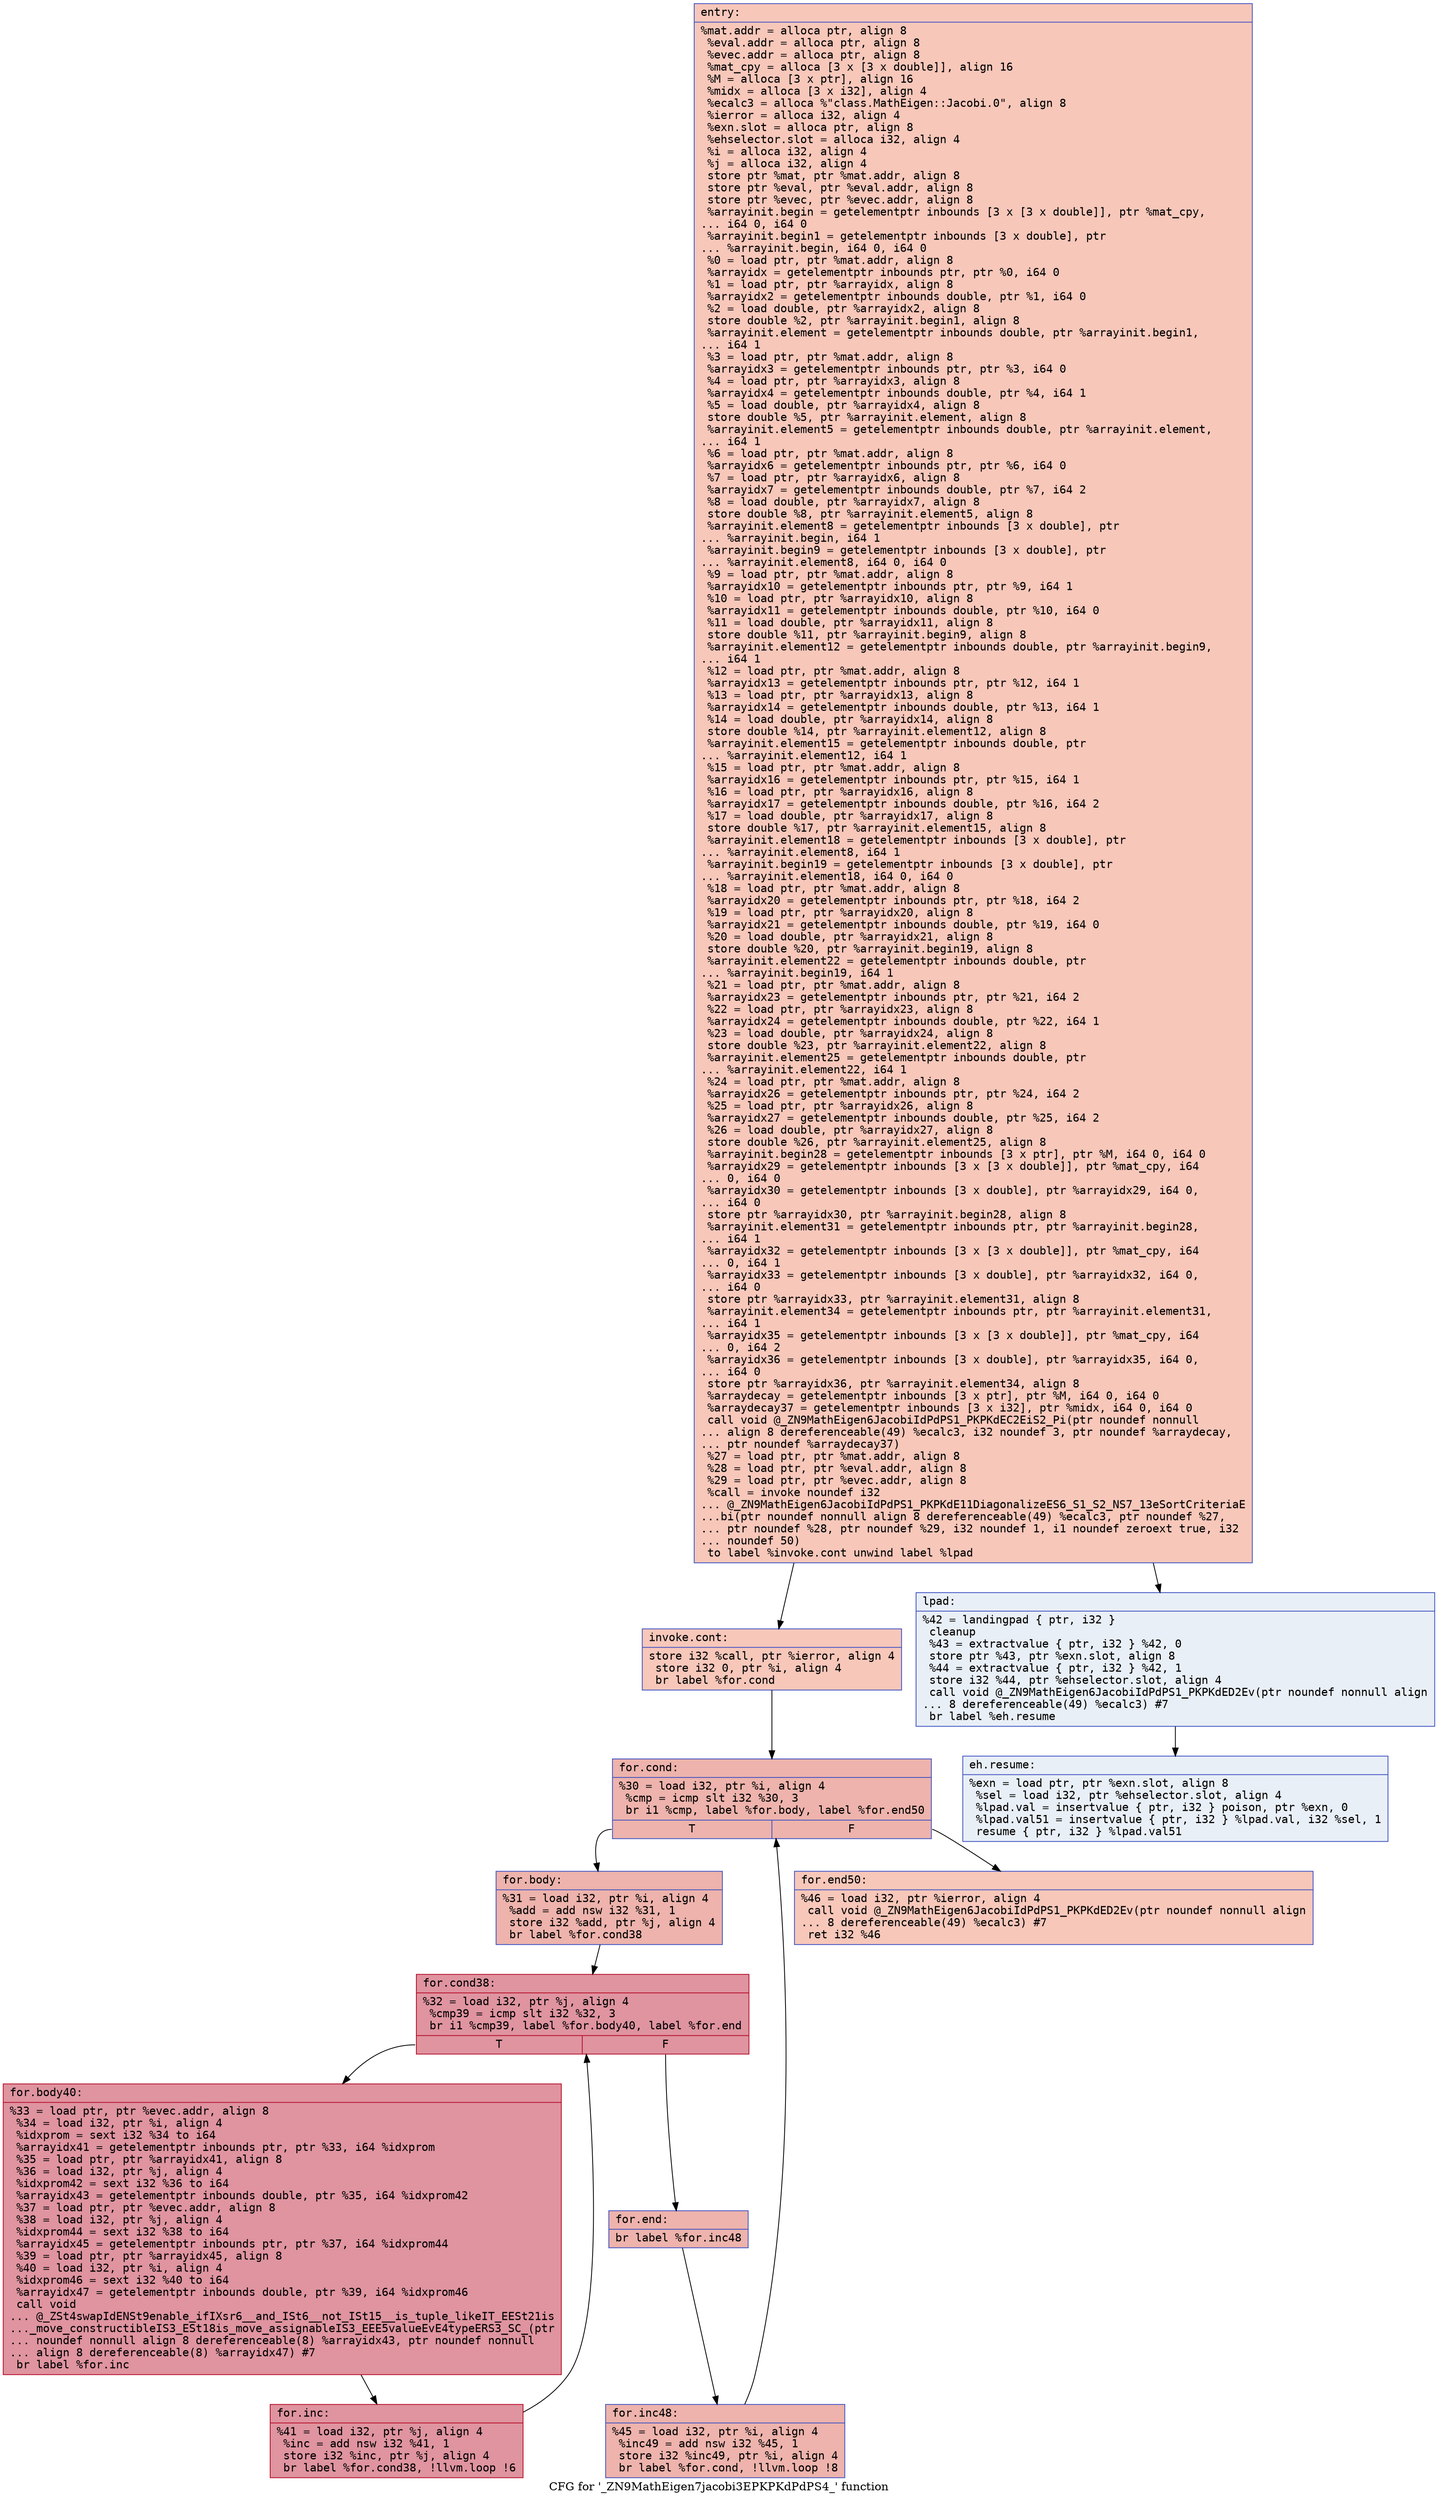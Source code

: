 digraph "CFG for '_ZN9MathEigen7jacobi3EPKPKdPdPS4_' function" {
	label="CFG for '_ZN9MathEigen7jacobi3EPKPKdPdPS4_' function";

	Node0x5600924533a0 [shape=record,color="#3d50c3ff", style=filled, fillcolor="#ec7f6370" fontname="Courier",label="{entry:\l|  %mat.addr = alloca ptr, align 8\l  %eval.addr = alloca ptr, align 8\l  %evec.addr = alloca ptr, align 8\l  %mat_cpy = alloca [3 x [3 x double]], align 16\l  %M = alloca [3 x ptr], align 16\l  %midx = alloca [3 x i32], align 4\l  %ecalc3 = alloca %\"class.MathEigen::Jacobi.0\", align 8\l  %ierror = alloca i32, align 4\l  %exn.slot = alloca ptr, align 8\l  %ehselector.slot = alloca i32, align 4\l  %i = alloca i32, align 4\l  %j = alloca i32, align 4\l  store ptr %mat, ptr %mat.addr, align 8\l  store ptr %eval, ptr %eval.addr, align 8\l  store ptr %evec, ptr %evec.addr, align 8\l  %arrayinit.begin = getelementptr inbounds [3 x [3 x double]], ptr %mat_cpy,\l... i64 0, i64 0\l  %arrayinit.begin1 = getelementptr inbounds [3 x double], ptr\l... %arrayinit.begin, i64 0, i64 0\l  %0 = load ptr, ptr %mat.addr, align 8\l  %arrayidx = getelementptr inbounds ptr, ptr %0, i64 0\l  %1 = load ptr, ptr %arrayidx, align 8\l  %arrayidx2 = getelementptr inbounds double, ptr %1, i64 0\l  %2 = load double, ptr %arrayidx2, align 8\l  store double %2, ptr %arrayinit.begin1, align 8\l  %arrayinit.element = getelementptr inbounds double, ptr %arrayinit.begin1,\l... i64 1\l  %3 = load ptr, ptr %mat.addr, align 8\l  %arrayidx3 = getelementptr inbounds ptr, ptr %3, i64 0\l  %4 = load ptr, ptr %arrayidx3, align 8\l  %arrayidx4 = getelementptr inbounds double, ptr %4, i64 1\l  %5 = load double, ptr %arrayidx4, align 8\l  store double %5, ptr %arrayinit.element, align 8\l  %arrayinit.element5 = getelementptr inbounds double, ptr %arrayinit.element,\l... i64 1\l  %6 = load ptr, ptr %mat.addr, align 8\l  %arrayidx6 = getelementptr inbounds ptr, ptr %6, i64 0\l  %7 = load ptr, ptr %arrayidx6, align 8\l  %arrayidx7 = getelementptr inbounds double, ptr %7, i64 2\l  %8 = load double, ptr %arrayidx7, align 8\l  store double %8, ptr %arrayinit.element5, align 8\l  %arrayinit.element8 = getelementptr inbounds [3 x double], ptr\l... %arrayinit.begin, i64 1\l  %arrayinit.begin9 = getelementptr inbounds [3 x double], ptr\l... %arrayinit.element8, i64 0, i64 0\l  %9 = load ptr, ptr %mat.addr, align 8\l  %arrayidx10 = getelementptr inbounds ptr, ptr %9, i64 1\l  %10 = load ptr, ptr %arrayidx10, align 8\l  %arrayidx11 = getelementptr inbounds double, ptr %10, i64 0\l  %11 = load double, ptr %arrayidx11, align 8\l  store double %11, ptr %arrayinit.begin9, align 8\l  %arrayinit.element12 = getelementptr inbounds double, ptr %arrayinit.begin9,\l... i64 1\l  %12 = load ptr, ptr %mat.addr, align 8\l  %arrayidx13 = getelementptr inbounds ptr, ptr %12, i64 1\l  %13 = load ptr, ptr %arrayidx13, align 8\l  %arrayidx14 = getelementptr inbounds double, ptr %13, i64 1\l  %14 = load double, ptr %arrayidx14, align 8\l  store double %14, ptr %arrayinit.element12, align 8\l  %arrayinit.element15 = getelementptr inbounds double, ptr\l... %arrayinit.element12, i64 1\l  %15 = load ptr, ptr %mat.addr, align 8\l  %arrayidx16 = getelementptr inbounds ptr, ptr %15, i64 1\l  %16 = load ptr, ptr %arrayidx16, align 8\l  %arrayidx17 = getelementptr inbounds double, ptr %16, i64 2\l  %17 = load double, ptr %arrayidx17, align 8\l  store double %17, ptr %arrayinit.element15, align 8\l  %arrayinit.element18 = getelementptr inbounds [3 x double], ptr\l... %arrayinit.element8, i64 1\l  %arrayinit.begin19 = getelementptr inbounds [3 x double], ptr\l... %arrayinit.element18, i64 0, i64 0\l  %18 = load ptr, ptr %mat.addr, align 8\l  %arrayidx20 = getelementptr inbounds ptr, ptr %18, i64 2\l  %19 = load ptr, ptr %arrayidx20, align 8\l  %arrayidx21 = getelementptr inbounds double, ptr %19, i64 0\l  %20 = load double, ptr %arrayidx21, align 8\l  store double %20, ptr %arrayinit.begin19, align 8\l  %arrayinit.element22 = getelementptr inbounds double, ptr\l... %arrayinit.begin19, i64 1\l  %21 = load ptr, ptr %mat.addr, align 8\l  %arrayidx23 = getelementptr inbounds ptr, ptr %21, i64 2\l  %22 = load ptr, ptr %arrayidx23, align 8\l  %arrayidx24 = getelementptr inbounds double, ptr %22, i64 1\l  %23 = load double, ptr %arrayidx24, align 8\l  store double %23, ptr %arrayinit.element22, align 8\l  %arrayinit.element25 = getelementptr inbounds double, ptr\l... %arrayinit.element22, i64 1\l  %24 = load ptr, ptr %mat.addr, align 8\l  %arrayidx26 = getelementptr inbounds ptr, ptr %24, i64 2\l  %25 = load ptr, ptr %arrayidx26, align 8\l  %arrayidx27 = getelementptr inbounds double, ptr %25, i64 2\l  %26 = load double, ptr %arrayidx27, align 8\l  store double %26, ptr %arrayinit.element25, align 8\l  %arrayinit.begin28 = getelementptr inbounds [3 x ptr], ptr %M, i64 0, i64 0\l  %arrayidx29 = getelementptr inbounds [3 x [3 x double]], ptr %mat_cpy, i64\l... 0, i64 0\l  %arrayidx30 = getelementptr inbounds [3 x double], ptr %arrayidx29, i64 0,\l... i64 0\l  store ptr %arrayidx30, ptr %arrayinit.begin28, align 8\l  %arrayinit.element31 = getelementptr inbounds ptr, ptr %arrayinit.begin28,\l... i64 1\l  %arrayidx32 = getelementptr inbounds [3 x [3 x double]], ptr %mat_cpy, i64\l... 0, i64 1\l  %arrayidx33 = getelementptr inbounds [3 x double], ptr %arrayidx32, i64 0,\l... i64 0\l  store ptr %arrayidx33, ptr %arrayinit.element31, align 8\l  %arrayinit.element34 = getelementptr inbounds ptr, ptr %arrayinit.element31,\l... i64 1\l  %arrayidx35 = getelementptr inbounds [3 x [3 x double]], ptr %mat_cpy, i64\l... 0, i64 2\l  %arrayidx36 = getelementptr inbounds [3 x double], ptr %arrayidx35, i64 0,\l... i64 0\l  store ptr %arrayidx36, ptr %arrayinit.element34, align 8\l  %arraydecay = getelementptr inbounds [3 x ptr], ptr %M, i64 0, i64 0\l  %arraydecay37 = getelementptr inbounds [3 x i32], ptr %midx, i64 0, i64 0\l  call void @_ZN9MathEigen6JacobiIdPdPS1_PKPKdEC2EiS2_Pi(ptr noundef nonnull\l... align 8 dereferenceable(49) %ecalc3, i32 noundef 3, ptr noundef %arraydecay,\l... ptr noundef %arraydecay37)\l  %27 = load ptr, ptr %mat.addr, align 8\l  %28 = load ptr, ptr %eval.addr, align 8\l  %29 = load ptr, ptr %evec.addr, align 8\l  %call = invoke noundef i32\l... @_ZN9MathEigen6JacobiIdPdPS1_PKPKdE11DiagonalizeES6_S1_S2_NS7_13eSortCriteriaE\l...bi(ptr noundef nonnull align 8 dereferenceable(49) %ecalc3, ptr noundef %27,\l... ptr noundef %28, ptr noundef %29, i32 noundef 1, i1 noundef zeroext true, i32\l... noundef 50)\l          to label %invoke.cont unwind label %lpad\l}"];
	Node0x5600924533a0 -> Node0x5600924584a0[tooltip="entry -> invoke.cont\nProbability 100.00%" ];
	Node0x5600924533a0 -> Node0x560092458550[tooltip="entry -> lpad\nProbability 0.00%" ];
	Node0x5600924584a0 [shape=record,color="#3d50c3ff", style=filled, fillcolor="#ec7f6370" fontname="Courier",label="{invoke.cont:\l|  store i32 %call, ptr %ierror, align 4\l  store i32 0, ptr %i, align 4\l  br label %for.cond\l}"];
	Node0x5600924584a0 -> Node0x5600924589b0[tooltip="invoke.cont -> for.cond\nProbability 100.00%" ];
	Node0x5600924589b0 [shape=record,color="#3d50c3ff", style=filled, fillcolor="#d6524470" fontname="Courier",label="{for.cond:\l|  %30 = load i32, ptr %i, align 4\l  %cmp = icmp slt i32 %30, 3\l  br i1 %cmp, label %for.body, label %for.end50\l|{<s0>T|<s1>F}}"];
	Node0x5600924589b0:s0 -> Node0x560092458af0[tooltip="for.cond -> for.body\nProbability 96.88%" ];
	Node0x5600924589b0:s1 -> Node0x560092458b40[tooltip="for.cond -> for.end50\nProbability 3.12%" ];
	Node0x560092458af0 [shape=record,color="#3d50c3ff", style=filled, fillcolor="#d6524470" fontname="Courier",label="{for.body:\l|  %31 = load i32, ptr %i, align 4\l  %add = add nsw i32 %31, 1\l  store i32 %add, ptr %j, align 4\l  br label %for.cond38\l}"];
	Node0x560092458af0 -> Node0x560092458d90[tooltip="for.body -> for.cond38\nProbability 100.00%" ];
	Node0x560092458d90 [shape=record,color="#b70d28ff", style=filled, fillcolor="#b70d2870" fontname="Courier",label="{for.cond38:\l|  %32 = load i32, ptr %j, align 4\l  %cmp39 = icmp slt i32 %32, 3\l  br i1 %cmp39, label %for.body40, label %for.end\l|{<s0>T|<s1>F}}"];
	Node0x560092458d90:s0 -> Node0x560092458fb0[tooltip="for.cond38 -> for.body40\nProbability 96.88%" ];
	Node0x560092458d90:s1 -> Node0x560092459030[tooltip="for.cond38 -> for.end\nProbability 3.12%" ];
	Node0x560092458fb0 [shape=record,color="#b70d28ff", style=filled, fillcolor="#b70d2870" fontname="Courier",label="{for.body40:\l|  %33 = load ptr, ptr %evec.addr, align 8\l  %34 = load i32, ptr %i, align 4\l  %idxprom = sext i32 %34 to i64\l  %arrayidx41 = getelementptr inbounds ptr, ptr %33, i64 %idxprom\l  %35 = load ptr, ptr %arrayidx41, align 8\l  %36 = load i32, ptr %j, align 4\l  %idxprom42 = sext i32 %36 to i64\l  %arrayidx43 = getelementptr inbounds double, ptr %35, i64 %idxprom42\l  %37 = load ptr, ptr %evec.addr, align 8\l  %38 = load i32, ptr %j, align 4\l  %idxprom44 = sext i32 %38 to i64\l  %arrayidx45 = getelementptr inbounds ptr, ptr %37, i64 %idxprom44\l  %39 = load ptr, ptr %arrayidx45, align 8\l  %40 = load i32, ptr %i, align 4\l  %idxprom46 = sext i32 %40 to i64\l  %arrayidx47 = getelementptr inbounds double, ptr %39, i64 %idxprom46\l  call void\l... @_ZSt4swapIdENSt9enable_ifIXsr6__and_ISt6__not_ISt15__is_tuple_likeIT_EESt21is\l..._move_constructibleIS3_ESt18is_move_assignableIS3_EEE5valueEvE4typeERS3_SC_(ptr\l... noundef nonnull align 8 dereferenceable(8) %arrayidx43, ptr noundef nonnull\l... align 8 dereferenceable(8) %arrayidx47) #7\l  br label %for.inc\l}"];
	Node0x560092458fb0 -> Node0x560092459d80[tooltip="for.body40 -> for.inc\nProbability 100.00%" ];
	Node0x560092459d80 [shape=record,color="#b70d28ff", style=filled, fillcolor="#b70d2870" fontname="Courier",label="{for.inc:\l|  %41 = load i32, ptr %j, align 4\l  %inc = add nsw i32 %41, 1\l  store i32 %inc, ptr %j, align 4\l  br label %for.cond38, !llvm.loop !6\l}"];
	Node0x560092459d80 -> Node0x560092458d90[tooltip="for.inc -> for.cond38\nProbability 100.00%" ];
	Node0x560092458550 [shape=record,color="#3d50c3ff", style=filled, fillcolor="#cedaeb70" fontname="Courier",label="{lpad:\l|  %42 = landingpad \{ ptr, i32 \}\l          cleanup\l  %43 = extractvalue \{ ptr, i32 \} %42, 0\l  store ptr %43, ptr %exn.slot, align 8\l  %44 = extractvalue \{ ptr, i32 \} %42, 1\l  store i32 %44, ptr %ehselector.slot, align 4\l  call void @_ZN9MathEigen6JacobiIdPdPS1_PKPKdED2Ev(ptr noundef nonnull align\l... 8 dereferenceable(49) %ecalc3) #7\l  br label %eh.resume\l}"];
	Node0x560092458550 -> Node0x56009245a600[tooltip="lpad -> eh.resume\nProbability 100.00%" ];
	Node0x560092459030 [shape=record,color="#3d50c3ff", style=filled, fillcolor="#d6524470" fontname="Courier",label="{for.end:\l|  br label %for.inc48\l}"];
	Node0x560092459030 -> Node0x56009245a720[tooltip="for.end -> for.inc48\nProbability 100.00%" ];
	Node0x56009245a720 [shape=record,color="#3d50c3ff", style=filled, fillcolor="#d6524470" fontname="Courier",label="{for.inc48:\l|  %45 = load i32, ptr %i, align 4\l  %inc49 = add nsw i32 %45, 1\l  store i32 %inc49, ptr %i, align 4\l  br label %for.cond, !llvm.loop !8\l}"];
	Node0x56009245a720 -> Node0x5600924589b0[tooltip="for.inc48 -> for.cond\nProbability 100.00%" ];
	Node0x560092458b40 [shape=record,color="#3d50c3ff", style=filled, fillcolor="#ec7f6370" fontname="Courier",label="{for.end50:\l|  %46 = load i32, ptr %ierror, align 4\l  call void @_ZN9MathEigen6JacobiIdPdPS1_PKPKdED2Ev(ptr noundef nonnull align\l... 8 dereferenceable(49) %ecalc3) #7\l  ret i32 %46\l}"];
	Node0x56009245a600 [shape=record,color="#3d50c3ff", style=filled, fillcolor="#cedaeb70" fontname="Courier",label="{eh.resume:\l|  %exn = load ptr, ptr %exn.slot, align 8\l  %sel = load i32, ptr %ehselector.slot, align 4\l  %lpad.val = insertvalue \{ ptr, i32 \} poison, ptr %exn, 0\l  %lpad.val51 = insertvalue \{ ptr, i32 \} %lpad.val, i32 %sel, 1\l  resume \{ ptr, i32 \} %lpad.val51\l}"];
}
